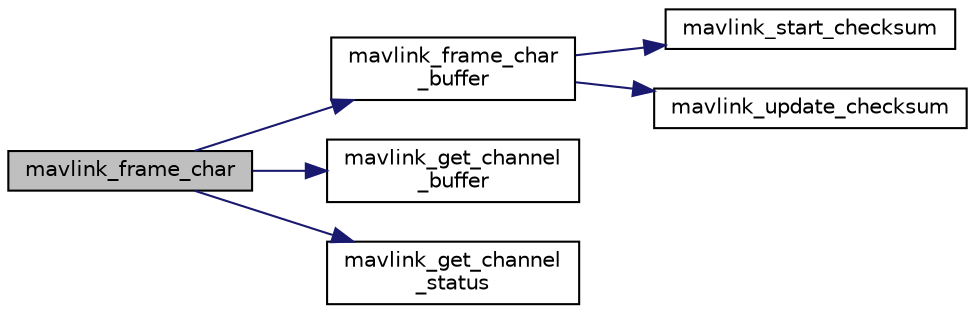 digraph "mavlink_frame_char"
{
 // INTERACTIVE_SVG=YES
  edge [fontname="Helvetica",fontsize="10",labelfontname="Helvetica",labelfontsize="10"];
  node [fontname="Helvetica",fontsize="10",shape=record];
  rankdir="LR";
  Node1 [label="mavlink_frame_char",height=0.2,width=0.4,color="black", fillcolor="grey75", style="filled" fontcolor="black"];
  Node1 -> Node2 [color="midnightblue",fontsize="10",style="solid",fontname="Helvetica"];
  Node2 [label="mavlink_frame_char\l_buffer",height=0.2,width=0.4,color="black", fillcolor="white", style="filled",URL="$v1_80_2mavlink__helpers_8h.html#a0e22b58900ea14d70bff3aadb38dbb3d"];
  Node2 -> Node3 [color="midnightblue",fontsize="10",style="solid",fontname="Helvetica"];
  Node3 [label="mavlink_start_checksum",height=0.2,width=0.4,color="black", fillcolor="white", style="filled",URL="$v0_89_2mavlink__helpers_8h.html#ae7cbde569213151151d20c3766edd244"];
  Node2 -> Node4 [color="midnightblue",fontsize="10",style="solid",fontname="Helvetica"];
  Node4 [label="mavlink_update_checksum",height=0.2,width=0.4,color="black", fillcolor="white", style="filled",URL="$v0_89_2mavlink__helpers_8h.html#a3293deb7b51f9a9f0b30bf56c8739593"];
  Node1 -> Node5 [color="midnightblue",fontsize="10",style="solid",fontname="Helvetica"];
  Node5 [label="mavlink_get_channel\l_buffer",height=0.2,width=0.4,color="black", fillcolor="white", style="filled",URL="$v0_89_2mavlink__helpers_8h.html#a65cce515993cd158e828aa7d061ca5b8"];
  Node1 -> Node6 [color="midnightblue",fontsize="10",style="solid",fontname="Helvetica"];
  Node6 [label="mavlink_get_channel\l_status",height=0.2,width=0.4,color="black", fillcolor="white", style="filled",URL="$v0_89_2mavlink__helpers_8h.html#ac006d308067f48514ca5c0cf0b046c28"];
}
